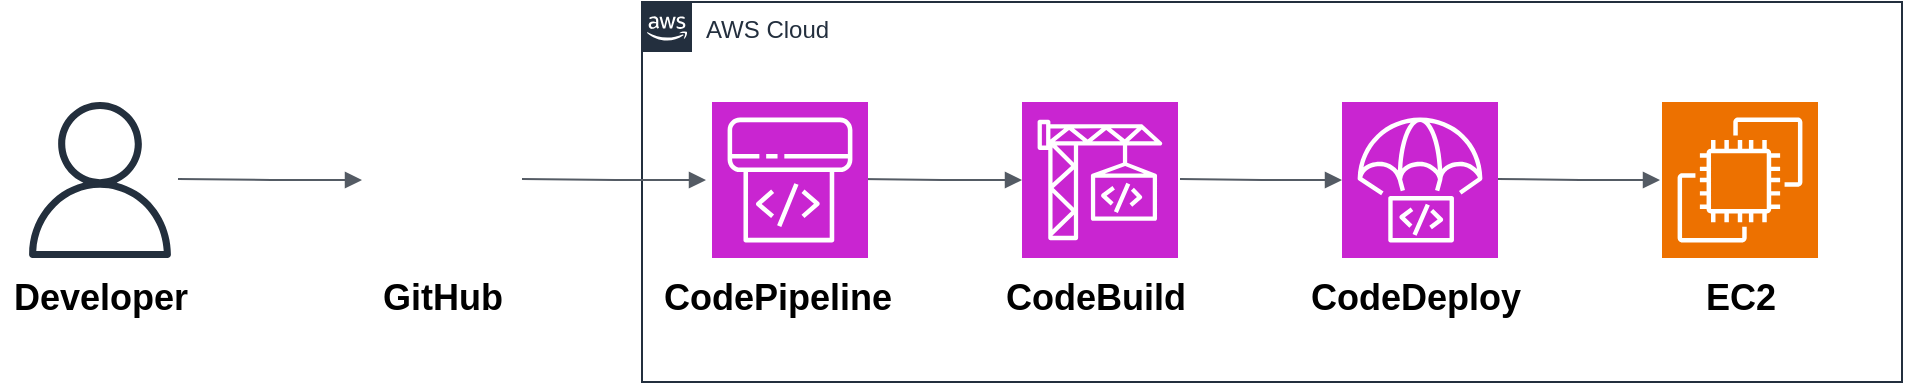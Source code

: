 <mxfile version="28.2.1">
  <diagram name="Static Website Hosting" id="BGMLYR5DGVPc2XYgn4jy">
    <mxGraphModel dx="1426" dy="777" grid="1" gridSize="10" guides="1" tooltips="1" connect="1" arrows="1" fold="1" page="1" pageScale="1" pageWidth="827" pageHeight="1169" math="0" shadow="0">
      <root>
        <mxCell id="0" />
        <mxCell id="1" parent="0" />
        <mxCell id="a8Rb8NSvhi7rfkRXS39f-1" value="AWS Cloud" style="points=[[0,0],[0.25,0],[0.5,0],[0.75,0],[1,0],[1,0.25],[1,0.5],[1,0.75],[1,1],[0.75,1],[0.5,1],[0.25,1],[0,1],[0,0.75],[0,0.5],[0,0.25]];outlineConnect=0;gradientColor=none;html=1;whiteSpace=wrap;fontSize=12;fontStyle=0;container=1;pointerEvents=0;collapsible=0;recursiveResize=0;shape=mxgraph.aws4.group;grIcon=mxgraph.aws4.group_aws_cloud_alt;strokeColor=#232F3E;fillColor=none;verticalAlign=top;align=left;spacingLeft=30;fontColor=#232F3E;dashed=0;" vertex="1" parent="1">
          <mxGeometry x="340" y="270" width="630" height="190" as="geometry" />
        </mxCell>
        <mxCell id="a8Rb8NSvhi7rfkRXS39f-5" value="CodePipeline&amp;nbsp;" style="text;strokeColor=none;fillColor=none;html=1;fontSize=18;fontStyle=1;verticalAlign=middle;align=center;" vertex="1" parent="a8Rb8NSvhi7rfkRXS39f-1">
          <mxGeometry x="20" y="128" width="100" height="40" as="geometry" />
        </mxCell>
        <mxCell id="a8Rb8NSvhi7rfkRXS39f-6" value="CodeBuild&amp;nbsp;" style="text;strokeColor=none;fillColor=none;html=1;fontSize=18;fontStyle=1;verticalAlign=middle;align=center;" vertex="1" parent="a8Rb8NSvhi7rfkRXS39f-1">
          <mxGeometry x="179" y="128" width="100" height="40" as="geometry" />
        </mxCell>
        <mxCell id="a8Rb8NSvhi7rfkRXS39f-7" value="CodeDeploy&amp;nbsp;" style="text;strokeColor=none;fillColor=none;html=1;fontSize=18;fontStyle=1;verticalAlign=middle;align=center;" vertex="1" parent="a8Rb8NSvhi7rfkRXS39f-1">
          <mxGeometry x="339" y="128" width="100" height="40" as="geometry" />
        </mxCell>
        <mxCell id="a8Rb8NSvhi7rfkRXS39f-8" value="" style="edgeStyle=orthogonalEdgeStyle;html=1;endArrow=block;elbow=vertical;startArrow=none;endFill=1;strokeColor=#545B64;rounded=0;" edge="1" parent="a8Rb8NSvhi7rfkRXS39f-1">
          <mxGeometry width="100" relative="1" as="geometry">
            <mxPoint x="109" y="88.5" as="sourcePoint" />
            <mxPoint x="190" y="89" as="targetPoint" />
          </mxGeometry>
        </mxCell>
        <mxCell id="a8Rb8NSvhi7rfkRXS39f-9" value="" style="edgeStyle=orthogonalEdgeStyle;html=1;endArrow=block;elbow=vertical;startArrow=none;endFill=1;strokeColor=#545B64;rounded=0;" edge="1" parent="a8Rb8NSvhi7rfkRXS39f-1">
          <mxGeometry width="100" relative="1" as="geometry">
            <mxPoint x="269" y="88.5" as="sourcePoint" />
            <mxPoint x="350" y="89" as="targetPoint" />
          </mxGeometry>
        </mxCell>
        <mxCell id="a8Rb8NSvhi7rfkRXS39f-19" value="" style="edgeStyle=orthogonalEdgeStyle;html=1;endArrow=block;elbow=vertical;startArrow=none;endFill=1;strokeColor=#545B64;rounded=0;" edge="1" parent="a8Rb8NSvhi7rfkRXS39f-1">
          <mxGeometry width="100" relative="1" as="geometry">
            <mxPoint x="428" y="88.5" as="sourcePoint" />
            <mxPoint x="509" y="89" as="targetPoint" />
          </mxGeometry>
        </mxCell>
        <mxCell id="a8Rb8NSvhi7rfkRXS39f-21" value="EC2" style="text;strokeColor=none;fillColor=none;html=1;fontSize=18;fontStyle=1;verticalAlign=middle;align=center;" vertex="1" parent="a8Rb8NSvhi7rfkRXS39f-1">
          <mxGeometry x="499" y="128" width="100" height="40" as="geometry" />
        </mxCell>
        <mxCell id="a8Rb8NSvhi7rfkRXS39f-22" value="" style="sketch=0;points=[[0,0,0],[0.25,0,0],[0.5,0,0],[0.75,0,0],[1,0,0],[0,1,0],[0.25,1,0],[0.5,1,0],[0.75,1,0],[1,1,0],[0,0.25,0],[0,0.5,0],[0,0.75,0],[1,0.25,0],[1,0.5,0],[1,0.75,0]];outlineConnect=0;fontColor=#232F3E;fillColor=#ED7100;strokeColor=#ffffff;dashed=0;verticalLabelPosition=bottom;verticalAlign=top;align=center;html=1;fontSize=12;fontStyle=0;aspect=fixed;shape=mxgraph.aws4.resourceIcon;resIcon=mxgraph.aws4.ec2;" vertex="1" parent="a8Rb8NSvhi7rfkRXS39f-1">
          <mxGeometry x="510" y="50" width="78" height="78" as="geometry" />
        </mxCell>
        <mxCell id="a8Rb8NSvhi7rfkRXS39f-24" value="" style="sketch=0;points=[[0,0,0],[0.25,0,0],[0.5,0,0],[0.75,0,0],[1,0,0],[0,1,0],[0.25,1,0],[0.5,1,0],[0.75,1,0],[1,1,0],[0,0.25,0],[0,0.5,0],[0,0.75,0],[1,0.25,0],[1,0.5,0],[1,0.75,0]];outlineConnect=0;fontColor=#232F3E;fillColor=#C925D1;strokeColor=#ffffff;dashed=0;verticalLabelPosition=bottom;verticalAlign=top;align=center;html=1;fontSize=12;fontStyle=0;aspect=fixed;shape=mxgraph.aws4.resourceIcon;resIcon=mxgraph.aws4.codedeploy;" vertex="1" parent="a8Rb8NSvhi7rfkRXS39f-1">
          <mxGeometry x="350" y="50" width="78" height="78" as="geometry" />
        </mxCell>
        <mxCell id="a8Rb8NSvhi7rfkRXS39f-25" value="" style="sketch=0;points=[[0,0,0],[0.25,0,0],[0.5,0,0],[0.75,0,0],[1,0,0],[0,1,0],[0.25,1,0],[0.5,1,0],[0.75,1,0],[1,1,0],[0,0.25,0],[0,0.5,0],[0,0.75,0],[1,0.25,0],[1,0.5,0],[1,0.75,0]];outlineConnect=0;fontColor=#232F3E;fillColor=#C925D1;strokeColor=#ffffff;dashed=0;verticalLabelPosition=bottom;verticalAlign=top;align=center;html=1;fontSize=12;fontStyle=0;aspect=fixed;shape=mxgraph.aws4.resourceIcon;resIcon=mxgraph.aws4.codebuild;" vertex="1" parent="a8Rb8NSvhi7rfkRXS39f-1">
          <mxGeometry x="190" y="50" width="78" height="78" as="geometry" />
        </mxCell>
        <mxCell id="a8Rb8NSvhi7rfkRXS39f-26" value="" style="sketch=0;points=[[0,0,0],[0.25,0,0],[0.5,0,0],[0.75,0,0],[1,0,0],[0,1,0],[0.25,1,0],[0.5,1,0],[0.75,1,0],[1,1,0],[0,0.25,0],[0,0.5,0],[0,0.75,0],[1,0.25,0],[1,0.5,0],[1,0.75,0]];outlineConnect=0;fontColor=#232F3E;fillColor=#C925D1;strokeColor=#ffffff;dashed=0;verticalLabelPosition=bottom;verticalAlign=top;align=center;html=1;fontSize=12;fontStyle=0;aspect=fixed;shape=mxgraph.aws4.resourceIcon;resIcon=mxgraph.aws4.codepipeline;" vertex="1" parent="a8Rb8NSvhi7rfkRXS39f-1">
          <mxGeometry x="35" y="50" width="78" height="78" as="geometry" />
        </mxCell>
        <mxCell id="a8Rb8NSvhi7rfkRXS39f-10" value="" style="sketch=0;outlineConnect=0;fontColor=#232F3E;gradientColor=none;fillColor=#232F3D;strokeColor=none;dashed=0;verticalLabelPosition=bottom;verticalAlign=top;align=center;html=1;fontSize=12;fontStyle=0;aspect=fixed;pointerEvents=1;shape=mxgraph.aws4.user;" vertex="1" parent="1">
          <mxGeometry x="30" y="320" width="78" height="78" as="geometry" />
        </mxCell>
        <mxCell id="a8Rb8NSvhi7rfkRXS39f-11" value="&lt;strong data-end=&quot;218&quot; data-start=&quot;205&quot;&gt;Developer&lt;/strong&gt;" style="text;strokeColor=none;fillColor=none;html=1;fontSize=18;fontStyle=1;verticalAlign=middle;align=center;" vertex="1" parent="1">
          <mxGeometry x="19" y="398" width="100" height="40" as="geometry" />
        </mxCell>
        <mxCell id="a8Rb8NSvhi7rfkRXS39f-12" value="" style="edgeStyle=orthogonalEdgeStyle;html=1;endArrow=block;elbow=vertical;startArrow=none;endFill=1;strokeColor=#545B64;rounded=0;" edge="1" parent="1">
          <mxGeometry width="100" relative="1" as="geometry">
            <mxPoint x="108" y="358.5" as="sourcePoint" />
            <mxPoint x="200" y="359" as="targetPoint" />
          </mxGeometry>
        </mxCell>
        <mxCell id="a8Rb8NSvhi7rfkRXS39f-13" value="" style="shape=image;html=1;verticalAlign=top;verticalLabelPosition=bottom;labelBackgroundColor=#ffffff;imageAspect=0;aspect=fixed;image=https://icons.diagrams.net/icon-cache1/Picons_Social-2097/github_rounded-685.svg" vertex="1" parent="1">
          <mxGeometry x="200" y="318" width="80" height="80" as="geometry" />
        </mxCell>
        <mxCell id="a8Rb8NSvhi7rfkRXS39f-14" value="&lt;strong data-end=&quot;274&quot; data-start=&quot;264&quot;&gt;GitHub&lt;/strong&gt;" style="text;strokeColor=none;fillColor=none;html=1;fontSize=18;fontStyle=1;verticalAlign=middle;align=center;" vertex="1" parent="1">
          <mxGeometry x="190" y="398" width="100" height="40" as="geometry" />
        </mxCell>
        <mxCell id="a8Rb8NSvhi7rfkRXS39f-17" value="" style="edgeStyle=orthogonalEdgeStyle;html=1;endArrow=block;elbow=vertical;startArrow=none;endFill=1;strokeColor=#545B64;rounded=0;" edge="1" parent="1">
          <mxGeometry width="100" relative="1" as="geometry">
            <mxPoint x="280" y="358.5" as="sourcePoint" />
            <mxPoint x="372" y="359" as="targetPoint" />
          </mxGeometry>
        </mxCell>
      </root>
    </mxGraphModel>
  </diagram>
</mxfile>
